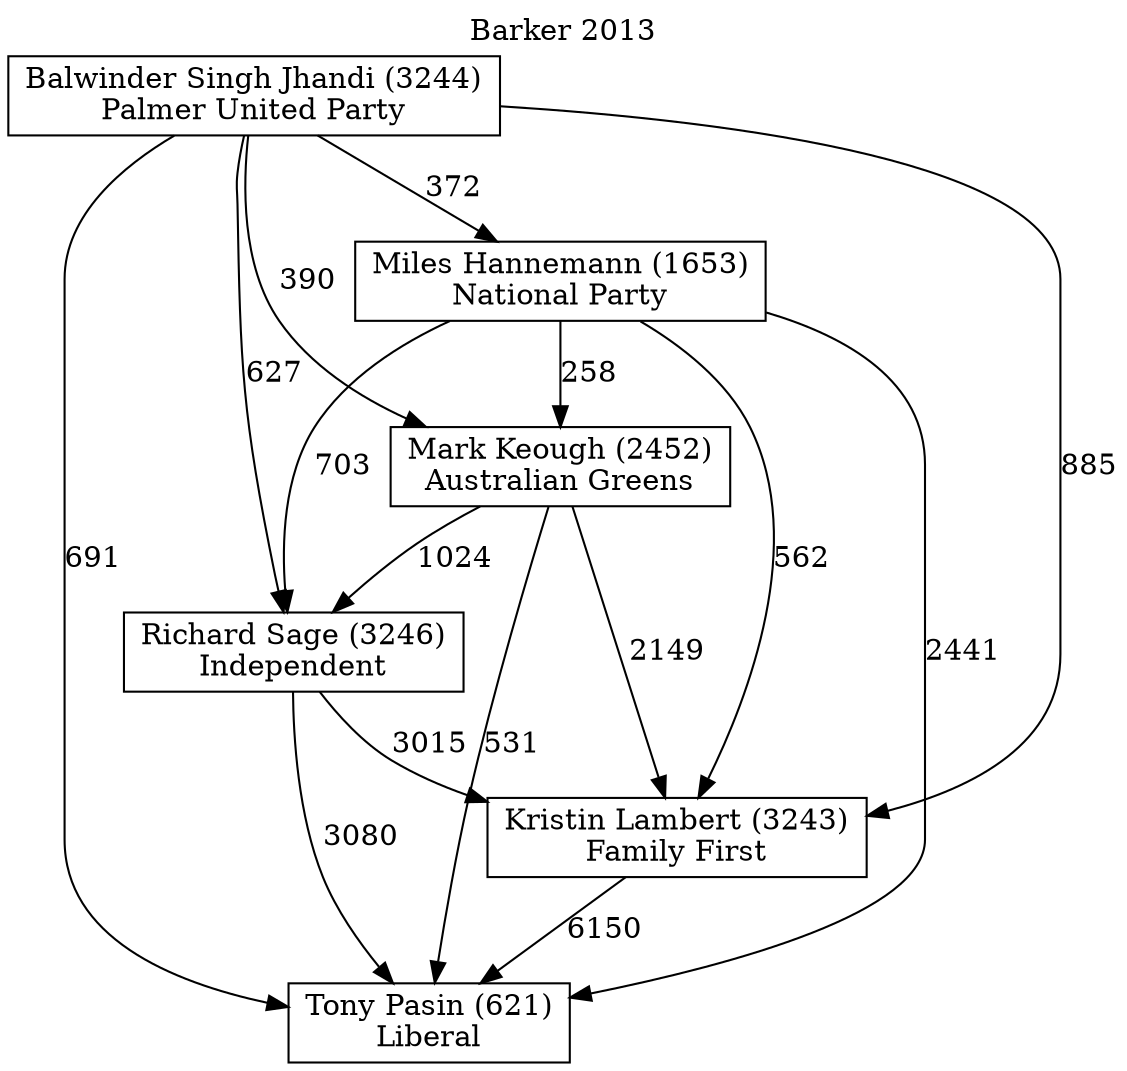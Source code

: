 // House preference flow
digraph "Tony Pasin (621)_Barker_2013" {
	graph [label="Barker 2013" labelloc=t mclimit=10]
	node [shape=box]
	"Tony Pasin (621)" [label="Tony Pasin (621)
Liberal"]
	"Kristin Lambert (3243)" [label="Kristin Lambert (3243)
Family First"]
	"Richard Sage (3246)" [label="Richard Sage (3246)
Independent"]
	"Mark Keough (2452)" [label="Mark Keough (2452)
Australian Greens"]
	"Miles Hannemann (1653)" [label="Miles Hannemann (1653)
National Party"]
	"Balwinder Singh Jhandi (3244)" [label="Balwinder Singh Jhandi (3244)
Palmer United Party"]
	"Kristin Lambert (3243)" -> "Tony Pasin (621)" [label=6150]
	"Richard Sage (3246)" -> "Kristin Lambert (3243)" [label=3015]
	"Mark Keough (2452)" -> "Richard Sage (3246)" [label=1024]
	"Miles Hannemann (1653)" -> "Mark Keough (2452)" [label=258]
	"Balwinder Singh Jhandi (3244)" -> "Miles Hannemann (1653)" [label=372]
	"Richard Sage (3246)" -> "Tony Pasin (621)" [label=3080]
	"Mark Keough (2452)" -> "Tony Pasin (621)" [label=531]
	"Miles Hannemann (1653)" -> "Tony Pasin (621)" [label=2441]
	"Balwinder Singh Jhandi (3244)" -> "Tony Pasin (621)" [label=691]
	"Balwinder Singh Jhandi (3244)" -> "Mark Keough (2452)" [label=390]
	"Miles Hannemann (1653)" -> "Richard Sage (3246)" [label=703]
	"Balwinder Singh Jhandi (3244)" -> "Richard Sage (3246)" [label=627]
	"Mark Keough (2452)" -> "Kristin Lambert (3243)" [label=2149]
	"Miles Hannemann (1653)" -> "Kristin Lambert (3243)" [label=562]
	"Balwinder Singh Jhandi (3244)" -> "Kristin Lambert (3243)" [label=885]
}
